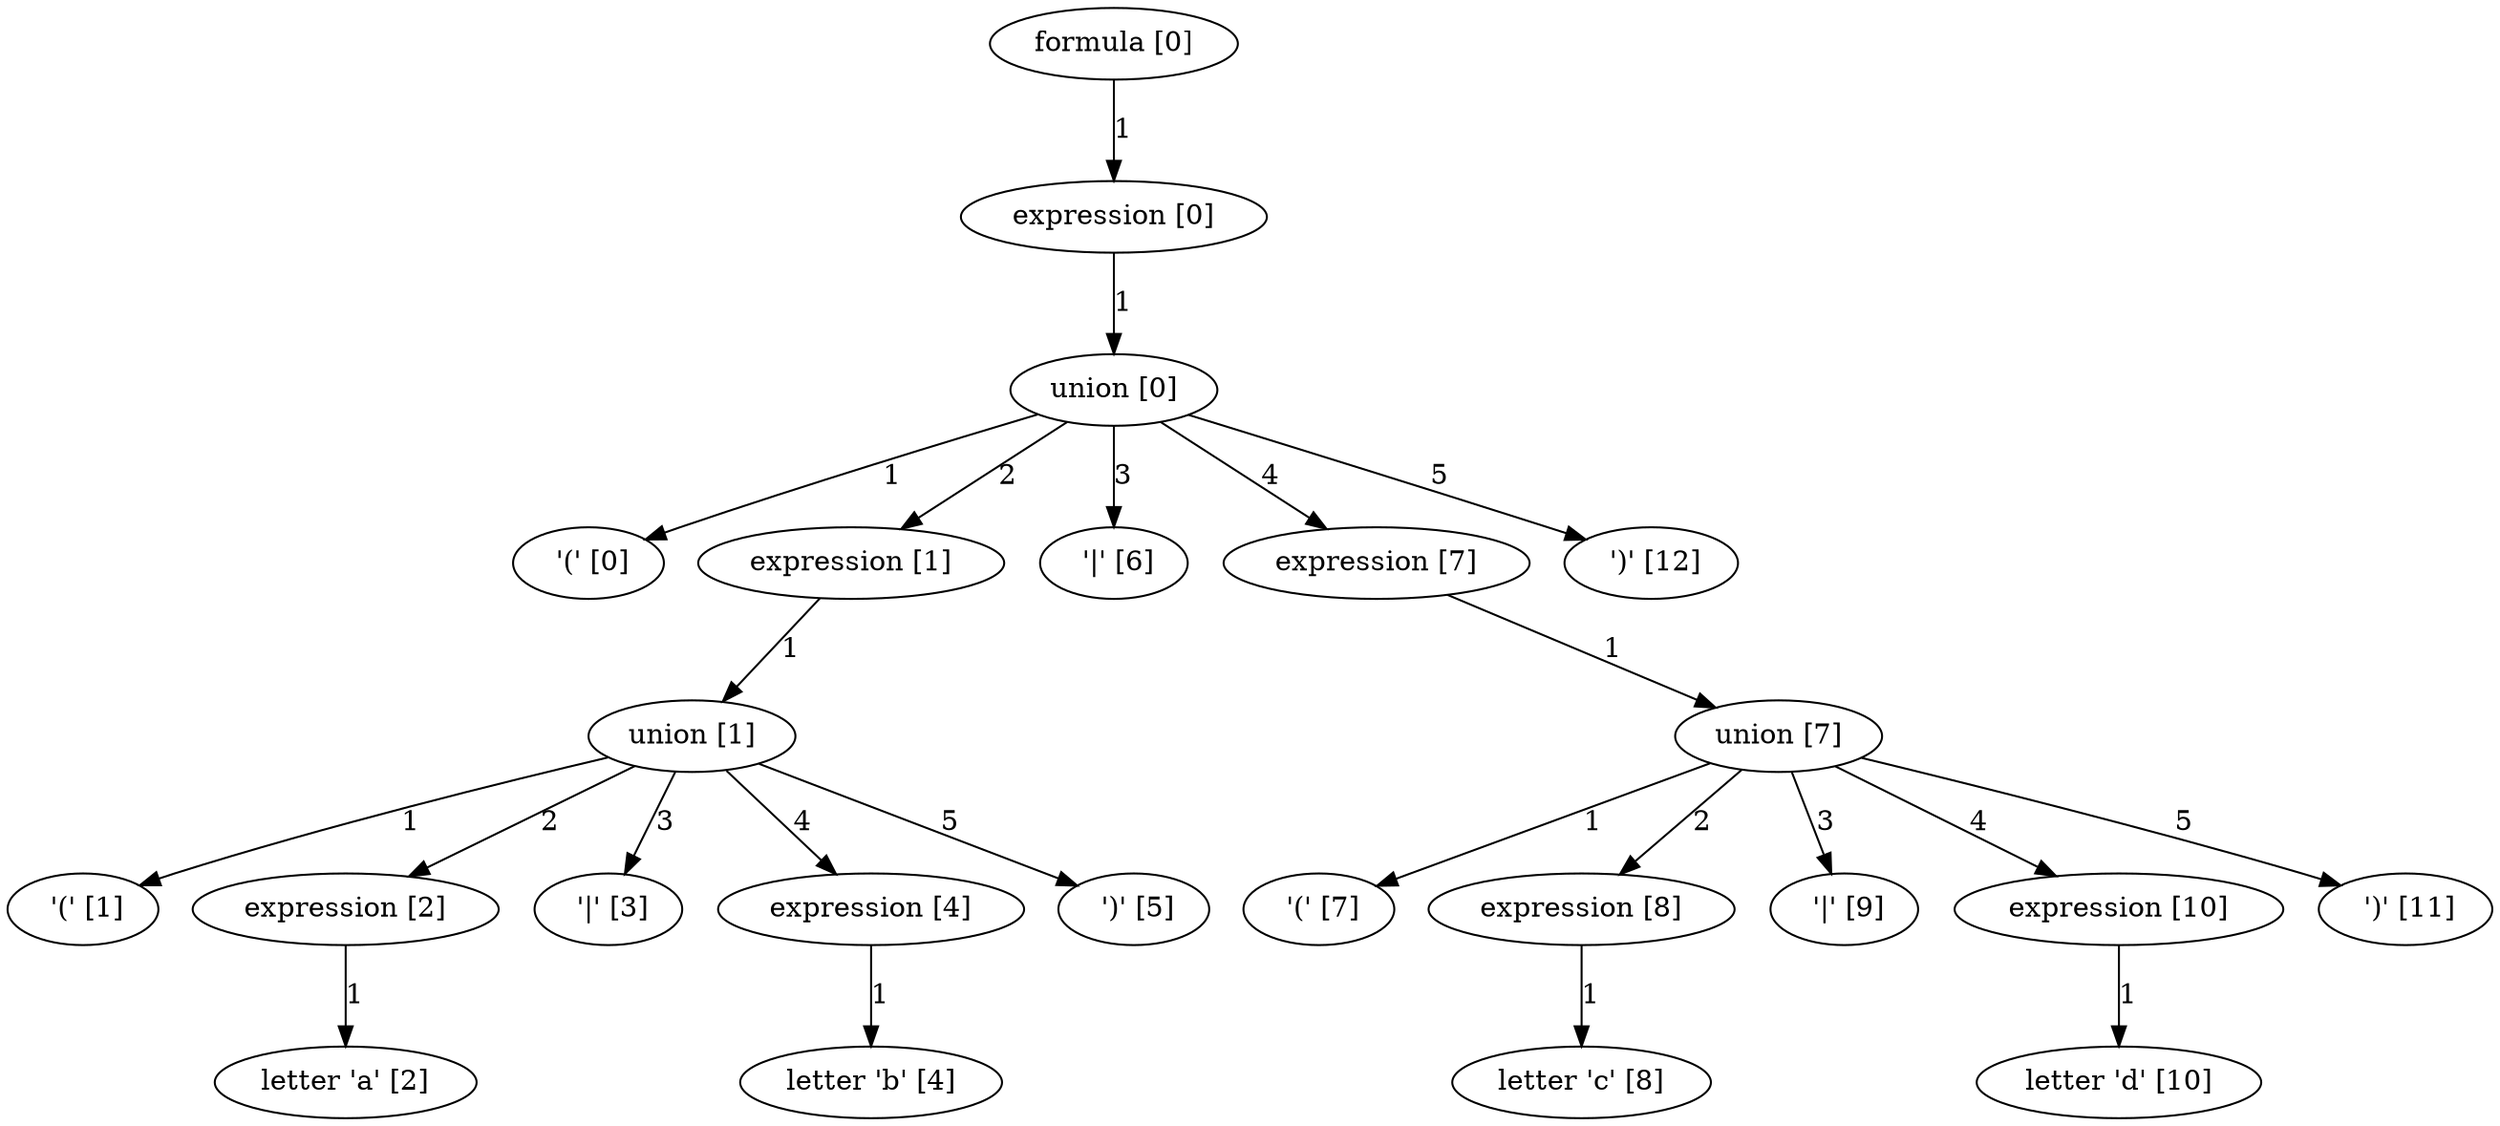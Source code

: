 digraph arpeggio_graph {
140384726553088 [label="formula [0]"];
140384726553088->140384726552800 [label="1"]

140384726552800 [label="expression [0]"];
140384726552800->140384726553808 [label="1"]

140384726553808 [label="union [0]"];
140384726553808->140384726382544 [label="1"]

140384726382544 [label=" '(' [0]"];
140384726553808->140384727031680 [label="2"]

140384727031680 [label="expression [1]"];
140384727031680->140384727031536 [label="1"]

140384727031536 [label="union [1]"];
140384727031536->140384726516992 [label="1"]

140384726516992 [label=" '(' [1]"];
140384727031536->140384727031392 [label="2"]

140384727031392 [label="expression [2]"];
140384727031392->140384726517112 [label="1"]

140384726517112 [label="letter 'a' [2]"];
140384727031536->140384726517712 [label="3"]

140384726517712 [label=" '|' [3]"];
140384727031536->140384727031248 [label="4"]

140384727031248 [label="expression [4]"];
140384727031248->140384726518072 [label="1"]

140384726518072 [label="letter 'b' [4]"];
140384727031536->140384726517952 [label="5"]

140384726517952 [label=" ')' [5]"];
140384726553808->140384726517592 [label="3"]

140384726517592 [label=" '|' [6]"];
140384726553808->140384726553376 [label="4"]

140384726553376 [label="expression [7]"];
140384726553376->140384726553664 [label="1"]

140384726553664 [label="union [7]"];
140384726553664->140384726518552 [label="1"]

140384726518552 [label=" '(' [7]"];
140384726553664->140384726553232 [label="2"]

140384726553232 [label="expression [8]"];
140384726553232->140384726517472 [label="1"]

140384726517472 [label="letter 'c' [8]"];
140384726553664->140384726518912 [label="3"]

140384726518912 [label=" '|' [9]"];
140384726553664->140384726553520 [label="4"]

140384726553520 [label="expression [10]"];
140384726553520->140384726519032 [label="1"]

140384726519032 [label="letter 'd' [10]"];
140384726553664->140384726519152 [label="5"]

140384726519152 [label=" ')' [11]"];
140384726553808->140384726518792 [label="5"]

140384726518792 [label=" ')' [12]"];
}